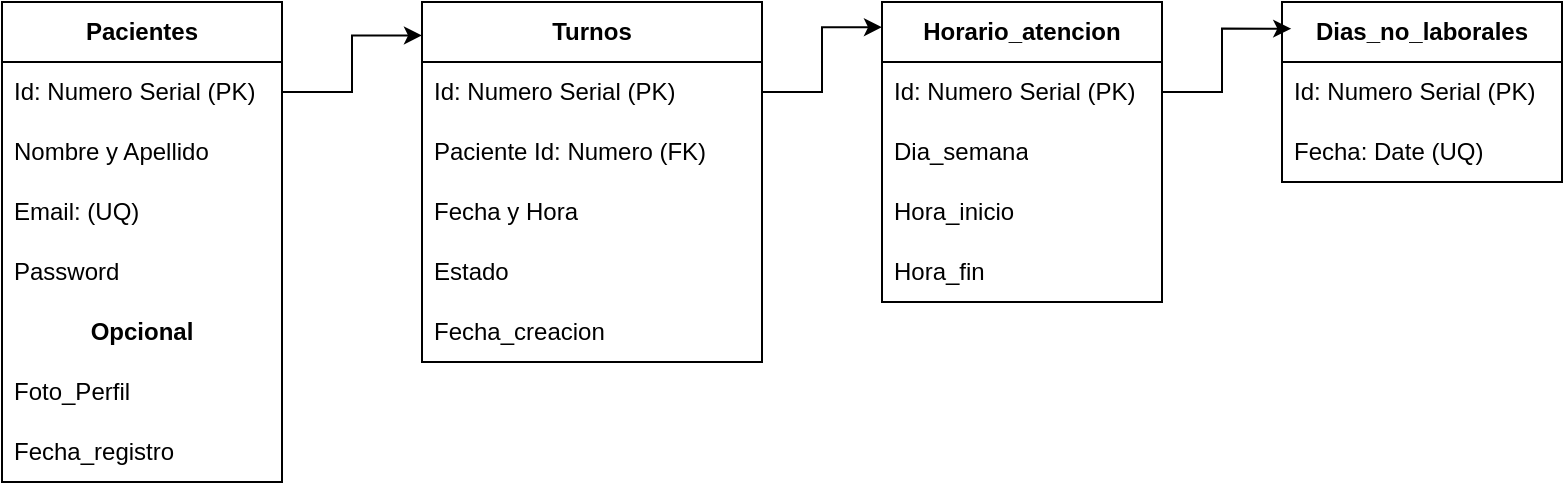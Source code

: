<mxfile version="26.2.9">
  <diagram name="Page-1" id="M1xIBAeJnoVm2_CyQlSd">
    <mxGraphModel dx="1108" dy="733" grid="1" gridSize="10" guides="1" tooltips="1" connect="1" arrows="1" fold="1" page="1" pageScale="1" pageWidth="850" pageHeight="1100" math="0" shadow="0">
      <root>
        <mxCell id="0" />
        <mxCell id="1" parent="0" />
        <mxCell id="kCVos_K7C5_t6R5_Mfg4-17" value="&lt;b&gt;Pacientes&lt;/b&gt;" style="swimlane;fontStyle=0;childLayout=stackLayout;horizontal=1;startSize=30;horizontalStack=0;resizeParent=1;resizeParentMax=0;resizeLast=0;collapsible=1;marginBottom=0;whiteSpace=wrap;html=1;" vertex="1" parent="1">
          <mxGeometry x="30" y="70" width="140" height="240" as="geometry" />
        </mxCell>
        <mxCell id="kCVos_K7C5_t6R5_Mfg4-18" value="&lt;div&gt;Id: Numero Serial (PK)&lt;/div&gt;" style="text;strokeColor=none;fillColor=none;align=left;verticalAlign=middle;spacingLeft=4;spacingRight=4;overflow=hidden;points=[[0,0.5],[1,0.5]];portConstraint=eastwest;rotatable=0;whiteSpace=wrap;html=1;" vertex="1" parent="kCVos_K7C5_t6R5_Mfg4-17">
          <mxGeometry y="30" width="140" height="30" as="geometry" />
        </mxCell>
        <mxCell id="kCVos_K7C5_t6R5_Mfg4-19" value="Nombre y Apellido" style="text;strokeColor=none;fillColor=none;align=left;verticalAlign=middle;spacingLeft=4;spacingRight=4;overflow=hidden;points=[[0,0.5],[1,0.5]];portConstraint=eastwest;rotatable=0;whiteSpace=wrap;html=1;" vertex="1" parent="kCVos_K7C5_t6R5_Mfg4-17">
          <mxGeometry y="60" width="140" height="30" as="geometry" />
        </mxCell>
        <mxCell id="kCVos_K7C5_t6R5_Mfg4-20" value="Email: (UQ)" style="text;strokeColor=none;fillColor=none;align=left;verticalAlign=middle;spacingLeft=4;spacingRight=4;overflow=hidden;points=[[0,0.5],[1,0.5]];portConstraint=eastwest;rotatable=0;whiteSpace=wrap;html=1;" vertex="1" parent="kCVos_K7C5_t6R5_Mfg4-17">
          <mxGeometry y="90" width="140" height="30" as="geometry" />
        </mxCell>
        <mxCell id="kCVos_K7C5_t6R5_Mfg4-21" value="&lt;div&gt;Password&lt;/div&gt;" style="text;strokeColor=none;fillColor=none;align=left;verticalAlign=middle;spacingLeft=4;spacingRight=4;overflow=hidden;points=[[0,0.5],[1,0.5]];portConstraint=eastwest;rotatable=0;whiteSpace=wrap;html=1;" vertex="1" parent="kCVos_K7C5_t6R5_Mfg4-17">
          <mxGeometry y="120" width="140" height="30" as="geometry" />
        </mxCell>
        <mxCell id="kCVos_K7C5_t6R5_Mfg4-22" value="&lt;div align=&quot;center&quot;&gt;&lt;b&gt;Opcional&lt;/b&gt;&lt;/div&gt;" style="text;strokeColor=none;fillColor=none;align=center;verticalAlign=middle;spacingLeft=4;spacingRight=4;overflow=hidden;points=[[0,0.5],[1,0.5]];portConstraint=eastwest;rotatable=0;whiteSpace=wrap;html=1;" vertex="1" parent="kCVos_K7C5_t6R5_Mfg4-17">
          <mxGeometry y="150" width="140" height="30" as="geometry" />
        </mxCell>
        <mxCell id="kCVos_K7C5_t6R5_Mfg4-23" value="Foto_Perfil" style="text;strokeColor=none;fillColor=none;align=left;verticalAlign=middle;spacingLeft=4;spacingRight=4;overflow=hidden;points=[[0,0.5],[1,0.5]];portConstraint=eastwest;rotatable=0;whiteSpace=wrap;html=1;" vertex="1" parent="kCVos_K7C5_t6R5_Mfg4-17">
          <mxGeometry y="180" width="140" height="30" as="geometry" />
        </mxCell>
        <mxCell id="kCVos_K7C5_t6R5_Mfg4-24" value="Fecha_registro" style="text;strokeColor=none;fillColor=none;align=left;verticalAlign=middle;spacingLeft=4;spacingRight=4;overflow=hidden;points=[[0,0.5],[1,0.5]];portConstraint=eastwest;rotatable=0;whiteSpace=wrap;html=1;" vertex="1" parent="kCVos_K7C5_t6R5_Mfg4-17">
          <mxGeometry y="210" width="140" height="30" as="geometry" />
        </mxCell>
        <mxCell id="kCVos_K7C5_t6R5_Mfg4-25" value="&lt;b&gt;Turnos&lt;/b&gt;" style="swimlane;fontStyle=0;childLayout=stackLayout;horizontal=1;startSize=30;horizontalStack=0;resizeParent=1;resizeParentMax=0;resizeLast=0;collapsible=1;marginBottom=0;whiteSpace=wrap;html=1;" vertex="1" parent="1">
          <mxGeometry x="240" y="70" width="170" height="180" as="geometry" />
        </mxCell>
        <mxCell id="kCVos_K7C5_t6R5_Mfg4-26" value="Id: Numero Serial (PK)" style="text;strokeColor=none;fillColor=none;align=left;verticalAlign=middle;spacingLeft=4;spacingRight=4;overflow=hidden;points=[[0,0.5],[1,0.5]];portConstraint=eastwest;rotatable=0;whiteSpace=wrap;html=1;" vertex="1" parent="kCVos_K7C5_t6R5_Mfg4-25">
          <mxGeometry y="30" width="170" height="30" as="geometry" />
        </mxCell>
        <mxCell id="kCVos_K7C5_t6R5_Mfg4-27" value="Paciente Id: Numero (FK)" style="text;strokeColor=none;fillColor=none;align=left;verticalAlign=middle;spacingLeft=4;spacingRight=4;overflow=hidden;points=[[0,0.5],[1,0.5]];portConstraint=eastwest;rotatable=0;whiteSpace=wrap;html=1;" vertex="1" parent="kCVos_K7C5_t6R5_Mfg4-25">
          <mxGeometry y="60" width="170" height="30" as="geometry" />
        </mxCell>
        <mxCell id="kCVos_K7C5_t6R5_Mfg4-28" value="Fecha y Hora" style="text;strokeColor=none;fillColor=none;align=left;verticalAlign=middle;spacingLeft=4;spacingRight=4;overflow=hidden;points=[[0,0.5],[1,0.5]];portConstraint=eastwest;rotatable=0;whiteSpace=wrap;html=1;" vertex="1" parent="kCVos_K7C5_t6R5_Mfg4-25">
          <mxGeometry y="90" width="170" height="30" as="geometry" />
        </mxCell>
        <mxCell id="kCVos_K7C5_t6R5_Mfg4-29" value="Estado" style="text;strokeColor=none;fillColor=none;align=left;verticalAlign=middle;spacingLeft=4;spacingRight=4;overflow=hidden;points=[[0,0.5],[1,0.5]];portConstraint=eastwest;rotatable=0;whiteSpace=wrap;html=1;" vertex="1" parent="kCVos_K7C5_t6R5_Mfg4-25">
          <mxGeometry y="120" width="170" height="30" as="geometry" />
        </mxCell>
        <mxCell id="kCVos_K7C5_t6R5_Mfg4-30" value="Fecha_creacion" style="text;strokeColor=none;fillColor=none;align=left;verticalAlign=middle;spacingLeft=4;spacingRight=4;overflow=hidden;points=[[0,0.5],[1,0.5]];portConstraint=eastwest;rotatable=0;whiteSpace=wrap;html=1;" vertex="1" parent="kCVos_K7C5_t6R5_Mfg4-25">
          <mxGeometry y="150" width="170" height="30" as="geometry" />
        </mxCell>
        <mxCell id="kCVos_K7C5_t6R5_Mfg4-31" value="&lt;b&gt;Horario_atencion&lt;/b&gt;" style="swimlane;fontStyle=0;childLayout=stackLayout;horizontal=1;startSize=30;horizontalStack=0;resizeParent=1;resizeParentMax=0;resizeLast=0;collapsible=1;marginBottom=0;whiteSpace=wrap;html=1;" vertex="1" parent="1">
          <mxGeometry x="470" y="70" width="140" height="150" as="geometry" />
        </mxCell>
        <mxCell id="kCVos_K7C5_t6R5_Mfg4-32" value="Id: Numero Serial (PK)" style="text;strokeColor=none;fillColor=none;align=left;verticalAlign=middle;spacingLeft=4;spacingRight=4;overflow=hidden;points=[[0,0.5],[1,0.5]];portConstraint=eastwest;rotatable=0;whiteSpace=wrap;html=1;" vertex="1" parent="kCVos_K7C5_t6R5_Mfg4-31">
          <mxGeometry y="30" width="140" height="30" as="geometry" />
        </mxCell>
        <mxCell id="kCVos_K7C5_t6R5_Mfg4-33" value="Dia_semana" style="text;strokeColor=none;fillColor=none;align=left;verticalAlign=middle;spacingLeft=4;spacingRight=4;overflow=hidden;points=[[0,0.5],[1,0.5]];portConstraint=eastwest;rotatable=0;whiteSpace=wrap;html=1;" vertex="1" parent="kCVos_K7C5_t6R5_Mfg4-31">
          <mxGeometry y="60" width="140" height="30" as="geometry" />
        </mxCell>
        <mxCell id="kCVos_K7C5_t6R5_Mfg4-34" value="Hora_inicio" style="text;strokeColor=none;fillColor=none;align=left;verticalAlign=middle;spacingLeft=4;spacingRight=4;overflow=hidden;points=[[0,0.5],[1,0.5]];portConstraint=eastwest;rotatable=0;whiteSpace=wrap;html=1;" vertex="1" parent="kCVos_K7C5_t6R5_Mfg4-31">
          <mxGeometry y="90" width="140" height="30" as="geometry" />
        </mxCell>
        <mxCell id="kCVos_K7C5_t6R5_Mfg4-35" value="Hora_fin" style="text;strokeColor=none;fillColor=none;align=left;verticalAlign=middle;spacingLeft=4;spacingRight=4;overflow=hidden;points=[[0,0.5],[1,0.5]];portConstraint=eastwest;rotatable=0;whiteSpace=wrap;html=1;" vertex="1" parent="kCVos_K7C5_t6R5_Mfg4-31">
          <mxGeometry y="120" width="140" height="30" as="geometry" />
        </mxCell>
        <mxCell id="kCVos_K7C5_t6R5_Mfg4-36" value="&lt;b&gt;Dias_no_laborales&lt;/b&gt;" style="swimlane;fontStyle=0;childLayout=stackLayout;horizontal=1;startSize=30;horizontalStack=0;resizeParent=1;resizeParentMax=0;resizeLast=0;collapsible=1;marginBottom=0;whiteSpace=wrap;html=1;" vertex="1" parent="1">
          <mxGeometry x="670" y="70" width="140" height="90" as="geometry" />
        </mxCell>
        <mxCell id="kCVos_K7C5_t6R5_Mfg4-37" value="Id: Numero Serial (PK)" style="text;strokeColor=none;fillColor=none;align=left;verticalAlign=middle;spacingLeft=4;spacingRight=4;overflow=hidden;points=[[0,0.5],[1,0.5]];portConstraint=eastwest;rotatable=0;whiteSpace=wrap;html=1;" vertex="1" parent="kCVos_K7C5_t6R5_Mfg4-36">
          <mxGeometry y="30" width="140" height="30" as="geometry" />
        </mxCell>
        <mxCell id="kCVos_K7C5_t6R5_Mfg4-38" value="Fecha: Date (UQ)" style="text;strokeColor=none;fillColor=none;align=left;verticalAlign=middle;spacingLeft=4;spacingRight=4;overflow=hidden;points=[[0,0.5],[1,0.5]];portConstraint=eastwest;rotatable=0;whiteSpace=wrap;html=1;" vertex="1" parent="kCVos_K7C5_t6R5_Mfg4-36">
          <mxGeometry y="60" width="140" height="30" as="geometry" />
        </mxCell>
        <mxCell id="kCVos_K7C5_t6R5_Mfg4-40" style="edgeStyle=orthogonalEdgeStyle;rounded=0;orthogonalLoop=1;jettySize=auto;html=1;exitX=1;exitY=0.5;exitDx=0;exitDy=0;entryX=0;entryY=0.093;entryDx=0;entryDy=0;entryPerimeter=0;" edge="1" parent="1" source="kCVos_K7C5_t6R5_Mfg4-18" target="kCVos_K7C5_t6R5_Mfg4-25">
          <mxGeometry relative="1" as="geometry" />
        </mxCell>
        <mxCell id="kCVos_K7C5_t6R5_Mfg4-41" style="edgeStyle=orthogonalEdgeStyle;rounded=0;orthogonalLoop=1;jettySize=auto;html=1;exitX=1;exitY=0.5;exitDx=0;exitDy=0;entryX=0;entryY=0.084;entryDx=0;entryDy=0;entryPerimeter=0;" edge="1" parent="1" source="kCVos_K7C5_t6R5_Mfg4-26" target="kCVos_K7C5_t6R5_Mfg4-31">
          <mxGeometry relative="1" as="geometry" />
        </mxCell>
        <mxCell id="kCVos_K7C5_t6R5_Mfg4-42" style="edgeStyle=orthogonalEdgeStyle;rounded=0;orthogonalLoop=1;jettySize=auto;html=1;exitX=1;exitY=0.5;exitDx=0;exitDy=0;entryX=0.033;entryY=0.148;entryDx=0;entryDy=0;entryPerimeter=0;" edge="1" parent="1" source="kCVos_K7C5_t6R5_Mfg4-32" target="kCVos_K7C5_t6R5_Mfg4-36">
          <mxGeometry relative="1" as="geometry" />
        </mxCell>
      </root>
    </mxGraphModel>
  </diagram>
</mxfile>
